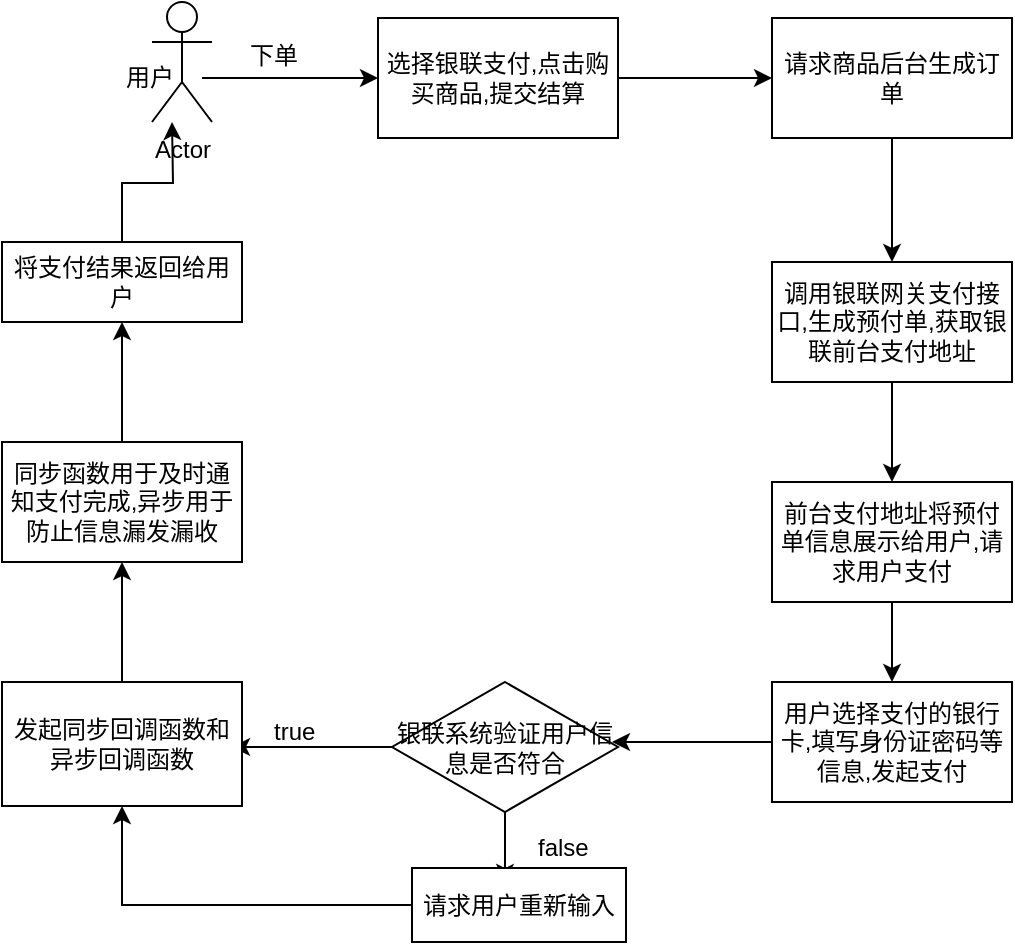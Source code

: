 <mxfile version="12.2.4" pages="1"><diagram id="iMmS1JF_2tDIGiRpHUqJ" name="Page-1"><mxGraphModel dx="1024" dy="552" grid="1" gridSize="10" guides="1" tooltips="1" connect="1" arrows="1" fold="1" page="1" pageScale="1" pageWidth="827" pageHeight="1169" math="0" shadow="0"><root><mxCell id="0"/><mxCell id="1" parent="0"/><mxCell id="7" value="Actor" style="shape=umlActor;verticalLabelPosition=bottom;labelBackgroundColor=#ffffff;verticalAlign=top;html=1;outlineConnect=0;" parent="1" vertex="1"><mxGeometry x="180" y="640" width="30" height="60" as="geometry"/></mxCell><mxCell id="44" style="edgeStyle=orthogonalEdgeStyle;rounded=0;orthogonalLoop=1;jettySize=auto;html=1;entryX=0;entryY=0.5;entryDx=0;entryDy=0;" parent="1" source="20" target="43" edge="1"><mxGeometry relative="1" as="geometry"/></mxCell><mxCell id="20" value="用户&lt;br&gt;" style="text;html=1;resizable=0;points=[];autosize=1;align=left;verticalAlign=top;spacingTop=-4;" parent="1" vertex="1"><mxGeometry x="165" y="668" width="40" height="20" as="geometry"/></mxCell><mxCell id="48" style="edgeStyle=orthogonalEdgeStyle;rounded=0;orthogonalLoop=1;jettySize=auto;html=1;" parent="1" source="43" edge="1"><mxGeometry relative="1" as="geometry"><mxPoint x="490" y="678" as="targetPoint"/></mxGeometry></mxCell><mxCell id="43" value="选择银联支付,点击购买商品,提交结算" style="rounded=0;whiteSpace=wrap;html=1;" parent="1" vertex="1"><mxGeometry x="293" y="648" width="120" height="60" as="geometry"/></mxCell><mxCell id="46" value="下单" style="text;html=1;resizable=0;points=[];autosize=1;align=left;verticalAlign=top;spacingTop=-4;" parent="1" vertex="1"><mxGeometry x="227" y="657" width="40" height="20" as="geometry"/></mxCell><mxCell id="50" style="edgeStyle=orthogonalEdgeStyle;rounded=0;orthogonalLoop=1;jettySize=auto;html=1;" parent="1" source="49" target="51" edge="1"><mxGeometry relative="1" as="geometry"><mxPoint x="550" y="770" as="targetPoint"/></mxGeometry></mxCell><mxCell id="49" value="请求商品后台生成订单" style="rounded=0;whiteSpace=wrap;html=1;" parent="1" vertex="1"><mxGeometry x="490" y="648" width="120" height="60" as="geometry"/></mxCell><mxCell id="52" style="edgeStyle=orthogonalEdgeStyle;rounded=0;orthogonalLoop=1;jettySize=auto;html=1;" parent="1" source="51" target="53" edge="1"><mxGeometry relative="1" as="geometry"><mxPoint x="550" y="890" as="targetPoint"/></mxGeometry></mxCell><mxCell id="51" value="调用银联网关支付接口,生成预付单,获取银联前台支付地址" style="rounded=0;whiteSpace=wrap;html=1;" parent="1" vertex="1"><mxGeometry x="490" y="770" width="120" height="60" as="geometry"/></mxCell><mxCell id="54" style="edgeStyle=orthogonalEdgeStyle;rounded=0;orthogonalLoop=1;jettySize=auto;html=1;" parent="1" source="53" edge="1"><mxGeometry relative="1" as="geometry"><mxPoint x="550" y="980" as="targetPoint"/></mxGeometry></mxCell><mxCell id="53" value="前台支付地址将预付单信息展示给用户,请求用户支付" style="rounded=0;whiteSpace=wrap;html=1;" parent="1" vertex="1"><mxGeometry x="490" y="880" width="120" height="60" as="geometry"/></mxCell><mxCell id="57" value="" style="edgeStyle=orthogonalEdgeStyle;rounded=0;orthogonalLoop=1;jettySize=auto;html=1;" parent="1" source="55" edge="1"><mxGeometry relative="1" as="geometry"><mxPoint x="410" y="1010" as="targetPoint"/></mxGeometry></mxCell><mxCell id="55" value="用户选择支付的银行卡,填写身份证密码等信息,发起支付" style="rounded=0;whiteSpace=wrap;html=1;" parent="1" vertex="1"><mxGeometry x="490" y="980" width="120" height="60" as="geometry"/></mxCell><mxCell id="75" style="edgeStyle=orthogonalEdgeStyle;rounded=0;orthogonalLoop=1;jettySize=auto;html=1;" parent="1" source="59" edge="1"><mxGeometry relative="1" as="geometry"><mxPoint x="220" y="1012.5" as="targetPoint"/></mxGeometry></mxCell><mxCell id="76" style="edgeStyle=orthogonalEdgeStyle;rounded=0;orthogonalLoop=1;jettySize=auto;html=1;" parent="1" source="59" edge="1"><mxGeometry relative="1" as="geometry"><mxPoint x="356.5" y="1080.0" as="targetPoint"/></mxGeometry></mxCell><mxCell id="59" value="银联系统验证用户信息是否符合" style="rhombus;whiteSpace=wrap;html=1;" parent="1" vertex="1"><mxGeometry x="300" y="980" width="113" height="65" as="geometry"/></mxCell><mxCell id="61" value="true" style="text;html=1;resizable=0;points=[];autosize=1;align=left;verticalAlign=top;spacingTop=-4;" parent="1" vertex="1"><mxGeometry x="239" y="995" width="40" height="20" as="geometry"/></mxCell><mxCell id="77" value="false" style="text;html=1;resizable=0;points=[];autosize=1;align=left;verticalAlign=top;spacingTop=-4;" parent="1" vertex="1"><mxGeometry x="371" y="1053" width="40" height="20" as="geometry"/></mxCell><mxCell id="82" style="edgeStyle=orthogonalEdgeStyle;rounded=0;orthogonalLoop=1;jettySize=auto;html=1;" parent="1" source="78" target="81" edge="1"><mxGeometry relative="1" as="geometry"/></mxCell><mxCell id="78" value="请求用户重新输入" style="rounded=0;whiteSpace=wrap;html=1;" parent="1" vertex="1"><mxGeometry x="310" y="1073" width="107" height="37" as="geometry"/></mxCell><mxCell id="84" style="edgeStyle=orthogonalEdgeStyle;rounded=0;orthogonalLoop=1;jettySize=auto;html=1;" parent="1" source="81" edge="1"><mxGeometry relative="1" as="geometry"><mxPoint x="165" y="920.0" as="targetPoint"/></mxGeometry></mxCell><mxCell id="81" value="发起同步回调函数和异步回调函数" style="rounded=0;whiteSpace=wrap;html=1;" parent="1" vertex="1"><mxGeometry x="105" y="980" width="120" height="62" as="geometry"/></mxCell><mxCell id="90" style="edgeStyle=orthogonalEdgeStyle;rounded=0;orthogonalLoop=1;jettySize=auto;html=1;" parent="1" source="89" edge="1"><mxGeometry relative="1" as="geometry"><mxPoint x="165" y="800" as="targetPoint"/></mxGeometry></mxCell><mxCell id="89" value="同步函数用于及时通知支付完成,异步用于防止信息漏发漏收" style="rounded=0;whiteSpace=wrap;html=1;" parent="1" vertex="1"><mxGeometry x="105" y="860" width="120" height="60" as="geometry"/></mxCell><mxCell id="92" style="edgeStyle=orthogonalEdgeStyle;rounded=0;orthogonalLoop=1;jettySize=auto;html=1;" parent="1" source="91" edge="1"><mxGeometry relative="1" as="geometry"><mxPoint x="190" y="700" as="targetPoint"/></mxGeometry></mxCell><mxCell id="91" value="将支付结果返回给用户" style="rounded=0;whiteSpace=wrap;html=1;" parent="1" vertex="1"><mxGeometry x="105" y="760" width="120" height="40" as="geometry"/></mxCell></root></mxGraphModel></diagram></mxfile>